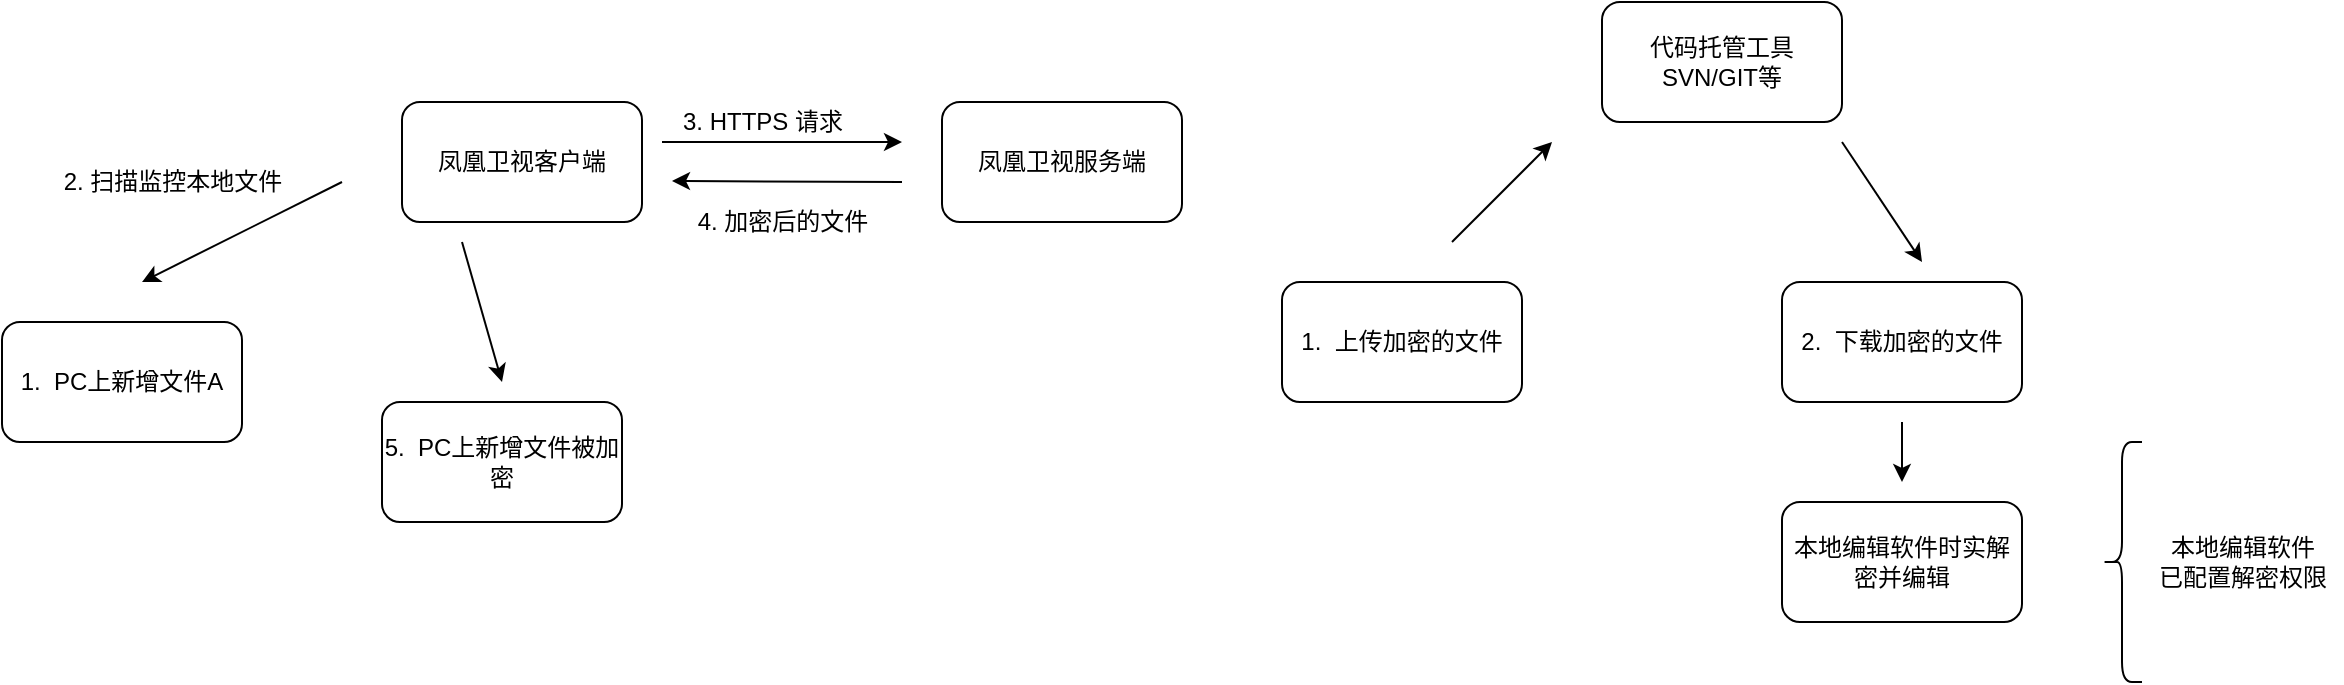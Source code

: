 <mxfile version="12.4.2" type="github" pages="1">
  <diagram id="ay9v9nCHAeEU4v66ycQ9" name="Page-1">
    <mxGraphModel dx="1360" dy="802" grid="1" gridSize="10" guides="1" tooltips="1" connect="1" arrows="1" fold="1" page="1" pageScale="1" pageWidth="3300" pageHeight="4681" math="0" shadow="0">
      <root>
        <mxCell id="0"/>
        <mxCell id="1" parent="0"/>
        <mxCell id="7Gtm1h8T_FkD7gW4zYN4-1" value="1.&amp;nbsp; PC上新增文件A" style="rounded=1;whiteSpace=wrap;html=1;" vertex="1" parent="1">
          <mxGeometry x="160" y="200" width="120" height="60" as="geometry"/>
        </mxCell>
        <mxCell id="7Gtm1h8T_FkD7gW4zYN4-2" value="凤凰卫视客户端" style="rounded=1;whiteSpace=wrap;html=1;" vertex="1" parent="1">
          <mxGeometry x="360" y="90" width="120" height="60" as="geometry"/>
        </mxCell>
        <mxCell id="7Gtm1h8T_FkD7gW4zYN4-3" value="" style="endArrow=classic;html=1;" edge="1" parent="1">
          <mxGeometry width="50" height="50" relative="1" as="geometry">
            <mxPoint x="330" y="130" as="sourcePoint"/>
            <mxPoint x="230" y="180" as="targetPoint"/>
          </mxGeometry>
        </mxCell>
        <mxCell id="7Gtm1h8T_FkD7gW4zYN4-4" value="2.&amp;nbsp;扫描监控本地文件" style="text;html=1;align=center;verticalAlign=middle;resizable=0;points=[];;autosize=1;" vertex="1" parent="1">
          <mxGeometry x="185" y="120" width="120" height="20" as="geometry"/>
        </mxCell>
        <mxCell id="7Gtm1h8T_FkD7gW4zYN4-5" value="凤凰卫视服务端" style="rounded=1;whiteSpace=wrap;html=1;" vertex="1" parent="1">
          <mxGeometry x="630" y="90" width="120" height="60" as="geometry"/>
        </mxCell>
        <mxCell id="7Gtm1h8T_FkD7gW4zYN4-6" value="" style="endArrow=classic;html=1;" edge="1" parent="1">
          <mxGeometry width="50" height="50" relative="1" as="geometry">
            <mxPoint x="490" y="110" as="sourcePoint"/>
            <mxPoint x="610" y="110" as="targetPoint"/>
          </mxGeometry>
        </mxCell>
        <mxCell id="7Gtm1h8T_FkD7gW4zYN4-7" value="3. HTTPS&amp;nbsp;请求" style="text;html=1;align=center;verticalAlign=middle;resizable=0;points=[];;autosize=1;" vertex="1" parent="1">
          <mxGeometry x="490" y="90" width="100" height="20" as="geometry"/>
        </mxCell>
        <mxCell id="7Gtm1h8T_FkD7gW4zYN4-8" value="" style="endArrow=classic;html=1;" edge="1" parent="1">
          <mxGeometry width="50" height="50" relative="1" as="geometry">
            <mxPoint x="610" y="130" as="sourcePoint"/>
            <mxPoint x="495" y="129.5" as="targetPoint"/>
          </mxGeometry>
        </mxCell>
        <mxCell id="7Gtm1h8T_FkD7gW4zYN4-9" value="4.&amp;nbsp;加密后的文件" style="text;html=1;align=center;verticalAlign=middle;resizable=0;points=[];;autosize=1;" vertex="1" parent="1">
          <mxGeometry x="500" y="140" width="100" height="20" as="geometry"/>
        </mxCell>
        <mxCell id="7Gtm1h8T_FkD7gW4zYN4-10" value="" style="endArrow=classic;html=1;" edge="1" parent="1">
          <mxGeometry width="50" height="50" relative="1" as="geometry">
            <mxPoint x="390" y="160" as="sourcePoint"/>
            <mxPoint x="410" y="230" as="targetPoint"/>
          </mxGeometry>
        </mxCell>
        <mxCell id="7Gtm1h8T_FkD7gW4zYN4-11" value="5.&amp;nbsp; PC上新增文件被加密" style="rounded=1;whiteSpace=wrap;html=1;" vertex="1" parent="1">
          <mxGeometry x="350" y="240" width="120" height="60" as="geometry"/>
        </mxCell>
        <mxCell id="7Gtm1h8T_FkD7gW4zYN4-12" value="代码托管工具SVN/GIT等" style="rounded=1;whiteSpace=wrap;html=1;" vertex="1" parent="1">
          <mxGeometry x="960" y="40" width="120" height="60" as="geometry"/>
        </mxCell>
        <mxCell id="7Gtm1h8T_FkD7gW4zYN4-13" value="1.&amp;nbsp; 上传加密的文件" style="rounded=1;whiteSpace=wrap;html=1;" vertex="1" parent="1">
          <mxGeometry x="800" y="180" width="120" height="60" as="geometry"/>
        </mxCell>
        <mxCell id="7Gtm1h8T_FkD7gW4zYN4-14" value="" style="endArrow=classic;html=1;" edge="1" parent="1">
          <mxGeometry width="50" height="50" relative="1" as="geometry">
            <mxPoint x="885" y="160" as="sourcePoint"/>
            <mxPoint x="935" y="110" as="targetPoint"/>
          </mxGeometry>
        </mxCell>
        <mxCell id="7Gtm1h8T_FkD7gW4zYN4-15" value="2.&amp;nbsp; 下载加密的文件" style="rounded=1;whiteSpace=wrap;html=1;" vertex="1" parent="1">
          <mxGeometry x="1050" y="180" width="120" height="60" as="geometry"/>
        </mxCell>
        <mxCell id="7Gtm1h8T_FkD7gW4zYN4-16" value="" style="endArrow=classic;html=1;" edge="1" parent="1">
          <mxGeometry width="50" height="50" relative="1" as="geometry">
            <mxPoint x="1080" y="110" as="sourcePoint"/>
            <mxPoint x="1120" y="170" as="targetPoint"/>
          </mxGeometry>
        </mxCell>
        <mxCell id="7Gtm1h8T_FkD7gW4zYN4-17" value="本地编辑软件时实解密并编辑" style="rounded=1;whiteSpace=wrap;html=1;" vertex="1" parent="1">
          <mxGeometry x="1050" y="290" width="120" height="60" as="geometry"/>
        </mxCell>
        <mxCell id="7Gtm1h8T_FkD7gW4zYN4-19" value="" style="shape=curlyBracket;whiteSpace=wrap;html=1;rounded=1;" vertex="1" parent="1">
          <mxGeometry x="1210" y="260" width="20" height="120" as="geometry"/>
        </mxCell>
        <mxCell id="7Gtm1h8T_FkD7gW4zYN4-20" value="本地编辑软件&lt;br&gt;已配置解密权限" style="text;html=1;align=center;verticalAlign=middle;resizable=0;points=[];;autosize=1;" vertex="1" parent="1">
          <mxGeometry x="1230" y="305" width="100" height="30" as="geometry"/>
        </mxCell>
        <mxCell id="7Gtm1h8T_FkD7gW4zYN4-25" value="" style="endArrow=classic;html=1;" edge="1" parent="1">
          <mxGeometry width="50" height="50" relative="1" as="geometry">
            <mxPoint x="1110" y="250" as="sourcePoint"/>
            <mxPoint x="1110" y="280" as="targetPoint"/>
          </mxGeometry>
        </mxCell>
      </root>
    </mxGraphModel>
  </diagram>
</mxfile>

